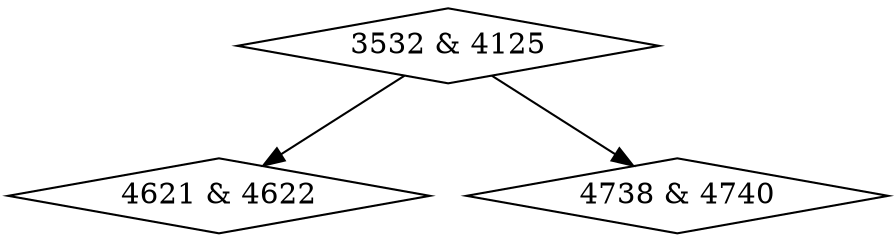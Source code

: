 digraph {
0 [label = "3532 & 4125", shape = diamond];
1 [label = "4621 & 4622", shape = diamond];
2 [label = "4738 & 4740", shape = diamond];
0->1;
0->2;
}
